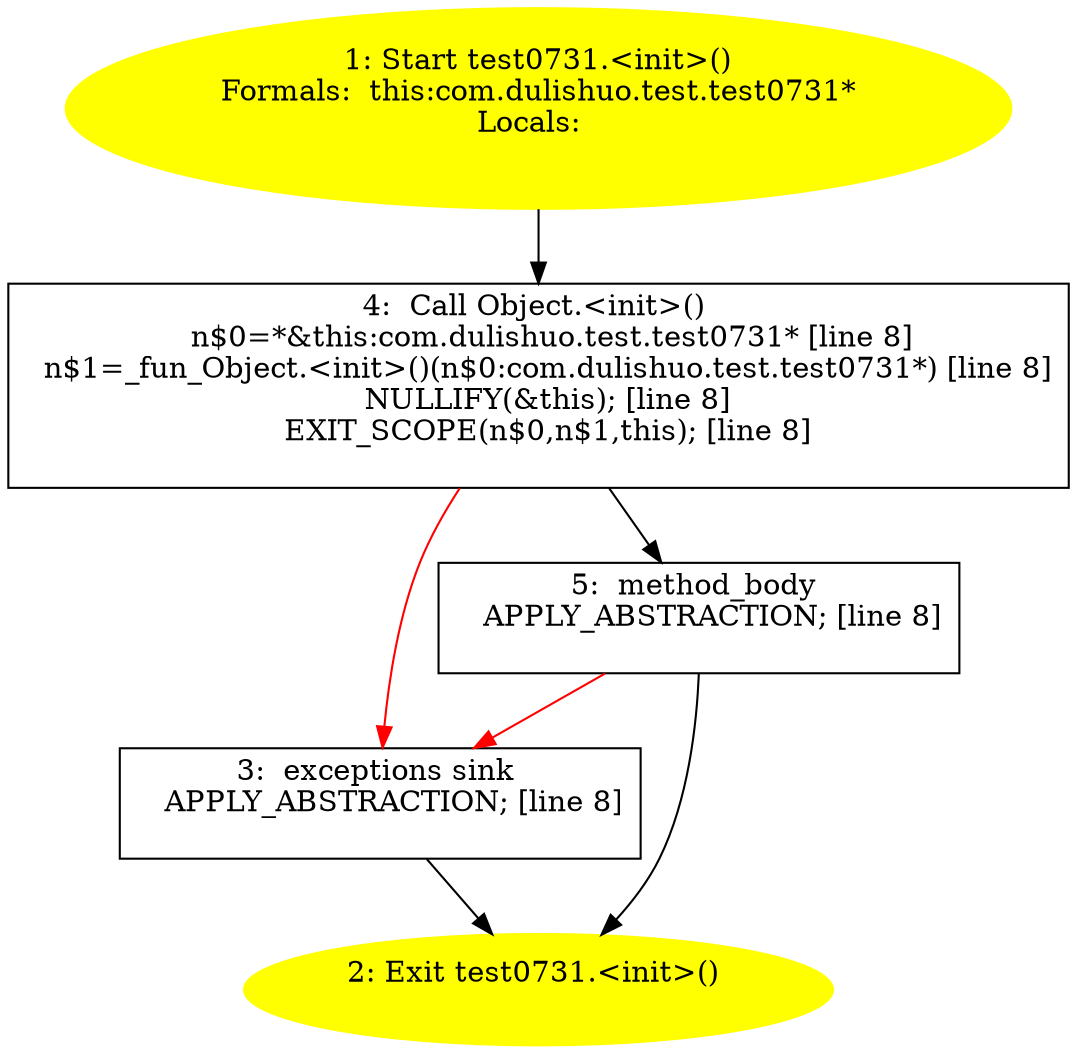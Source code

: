 /* @generated */
digraph cfg {
"com.dulishuo.test.test0731.<init>().3cd3595f3f03efafc887bd9ca1fe3947_1" [label="1: Start test0731.<init>()\nFormals:  this:com.dulishuo.test.test0731*\nLocals:  \n  " color=yellow style=filled]
	

	 "com.dulishuo.test.test0731.<init>().3cd3595f3f03efafc887bd9ca1fe3947_1" -> "com.dulishuo.test.test0731.<init>().3cd3595f3f03efafc887bd9ca1fe3947_4" ;
"com.dulishuo.test.test0731.<init>().3cd3595f3f03efafc887bd9ca1fe3947_2" [label="2: Exit test0731.<init>() \n  " color=yellow style=filled]
	

"com.dulishuo.test.test0731.<init>().3cd3595f3f03efafc887bd9ca1fe3947_3" [label="3:  exceptions sink \n   APPLY_ABSTRACTION; [line 8]\n " shape="box"]
	

	 "com.dulishuo.test.test0731.<init>().3cd3595f3f03efafc887bd9ca1fe3947_3" -> "com.dulishuo.test.test0731.<init>().3cd3595f3f03efafc887bd9ca1fe3947_2" ;
"com.dulishuo.test.test0731.<init>().3cd3595f3f03efafc887bd9ca1fe3947_4" [label="4:  Call Object.<init>() \n   n$0=*&this:com.dulishuo.test.test0731* [line 8]\n  n$1=_fun_Object.<init>()(n$0:com.dulishuo.test.test0731*) [line 8]\n  NULLIFY(&this); [line 8]\n  EXIT_SCOPE(n$0,n$1,this); [line 8]\n " shape="box"]
	

	 "com.dulishuo.test.test0731.<init>().3cd3595f3f03efafc887bd9ca1fe3947_4" -> "com.dulishuo.test.test0731.<init>().3cd3595f3f03efafc887bd9ca1fe3947_5" ;
	 "com.dulishuo.test.test0731.<init>().3cd3595f3f03efafc887bd9ca1fe3947_4" -> "com.dulishuo.test.test0731.<init>().3cd3595f3f03efafc887bd9ca1fe3947_3" [color="red" ];
"com.dulishuo.test.test0731.<init>().3cd3595f3f03efafc887bd9ca1fe3947_5" [label="5:  method_body \n   APPLY_ABSTRACTION; [line 8]\n " shape="box"]
	

	 "com.dulishuo.test.test0731.<init>().3cd3595f3f03efafc887bd9ca1fe3947_5" -> "com.dulishuo.test.test0731.<init>().3cd3595f3f03efafc887bd9ca1fe3947_2" ;
	 "com.dulishuo.test.test0731.<init>().3cd3595f3f03efafc887bd9ca1fe3947_5" -> "com.dulishuo.test.test0731.<init>().3cd3595f3f03efafc887bd9ca1fe3947_3" [color="red" ];
}
